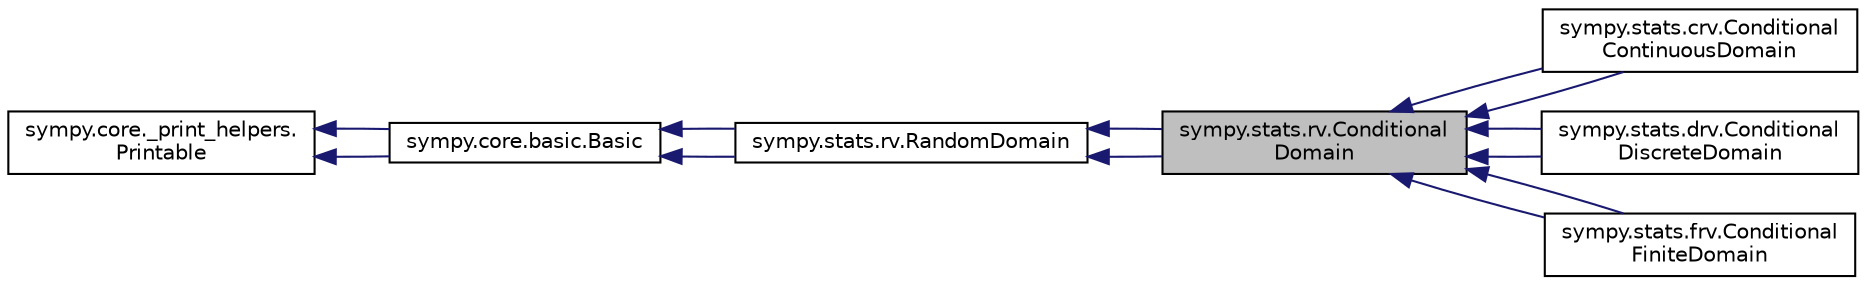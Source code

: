 digraph "sympy.stats.rv.ConditionalDomain"
{
 // LATEX_PDF_SIZE
  edge [fontname="Helvetica",fontsize="10",labelfontname="Helvetica",labelfontsize="10"];
  node [fontname="Helvetica",fontsize="10",shape=record];
  rankdir="LR";
  Node1 [label="sympy.stats.rv.Conditional\lDomain",height=0.2,width=0.4,color="black", fillcolor="grey75", style="filled", fontcolor="black",tooltip=" "];
  Node2 -> Node1 [dir="back",color="midnightblue",fontsize="10",style="solid",fontname="Helvetica"];
  Node2 [label="sympy.stats.rv.RandomDomain",height=0.2,width=0.4,color="black", fillcolor="white", style="filled",URL="$classsympy_1_1stats_1_1rv_1_1RandomDomain.html",tooltip=" "];
  Node3 -> Node2 [dir="back",color="midnightblue",fontsize="10",style="solid",fontname="Helvetica"];
  Node3 [label="sympy.core.basic.Basic",height=0.2,width=0.4,color="black", fillcolor="white", style="filled",URL="$classsympy_1_1core_1_1basic_1_1Basic.html",tooltip=" "];
  Node4 -> Node3 [dir="back",color="midnightblue",fontsize="10",style="solid",fontname="Helvetica"];
  Node4 [label="sympy.core._print_helpers.\lPrintable",height=0.2,width=0.4,color="black", fillcolor="white", style="filled",URL="$classsympy_1_1core_1_1__print__helpers_1_1Printable.html",tooltip=" "];
  Node4 -> Node3 [dir="back",color="midnightblue",fontsize="10",style="solid",fontname="Helvetica"];
  Node3 -> Node2 [dir="back",color="midnightblue",fontsize="10",style="solid",fontname="Helvetica"];
  Node2 -> Node1 [dir="back",color="midnightblue",fontsize="10",style="solid",fontname="Helvetica"];
  Node1 -> Node5 [dir="back",color="midnightblue",fontsize="10",style="solid",fontname="Helvetica"];
  Node5 [label="sympy.stats.crv.Conditional\lContinuousDomain",height=0.2,width=0.4,color="black", fillcolor="white", style="filled",URL="$classsympy_1_1stats_1_1crv_1_1ConditionalContinuousDomain.html",tooltip=" "];
  Node1 -> Node5 [dir="back",color="midnightblue",fontsize="10",style="solid",fontname="Helvetica"];
  Node1 -> Node6 [dir="back",color="midnightblue",fontsize="10",style="solid",fontname="Helvetica"];
  Node6 [label="sympy.stats.drv.Conditional\lDiscreteDomain",height=0.2,width=0.4,color="black", fillcolor="white", style="filled",URL="$classsympy_1_1stats_1_1drv_1_1ConditionalDiscreteDomain.html",tooltip=" "];
  Node1 -> Node6 [dir="back",color="midnightblue",fontsize="10",style="solid",fontname="Helvetica"];
  Node1 -> Node7 [dir="back",color="midnightblue",fontsize="10",style="solid",fontname="Helvetica"];
  Node7 [label="sympy.stats.frv.Conditional\lFiniteDomain",height=0.2,width=0.4,color="black", fillcolor="white", style="filled",URL="$classsympy_1_1stats_1_1frv_1_1ConditionalFiniteDomain.html",tooltip=" "];
  Node1 -> Node7 [dir="back",color="midnightblue",fontsize="10",style="solid",fontname="Helvetica"];
}
